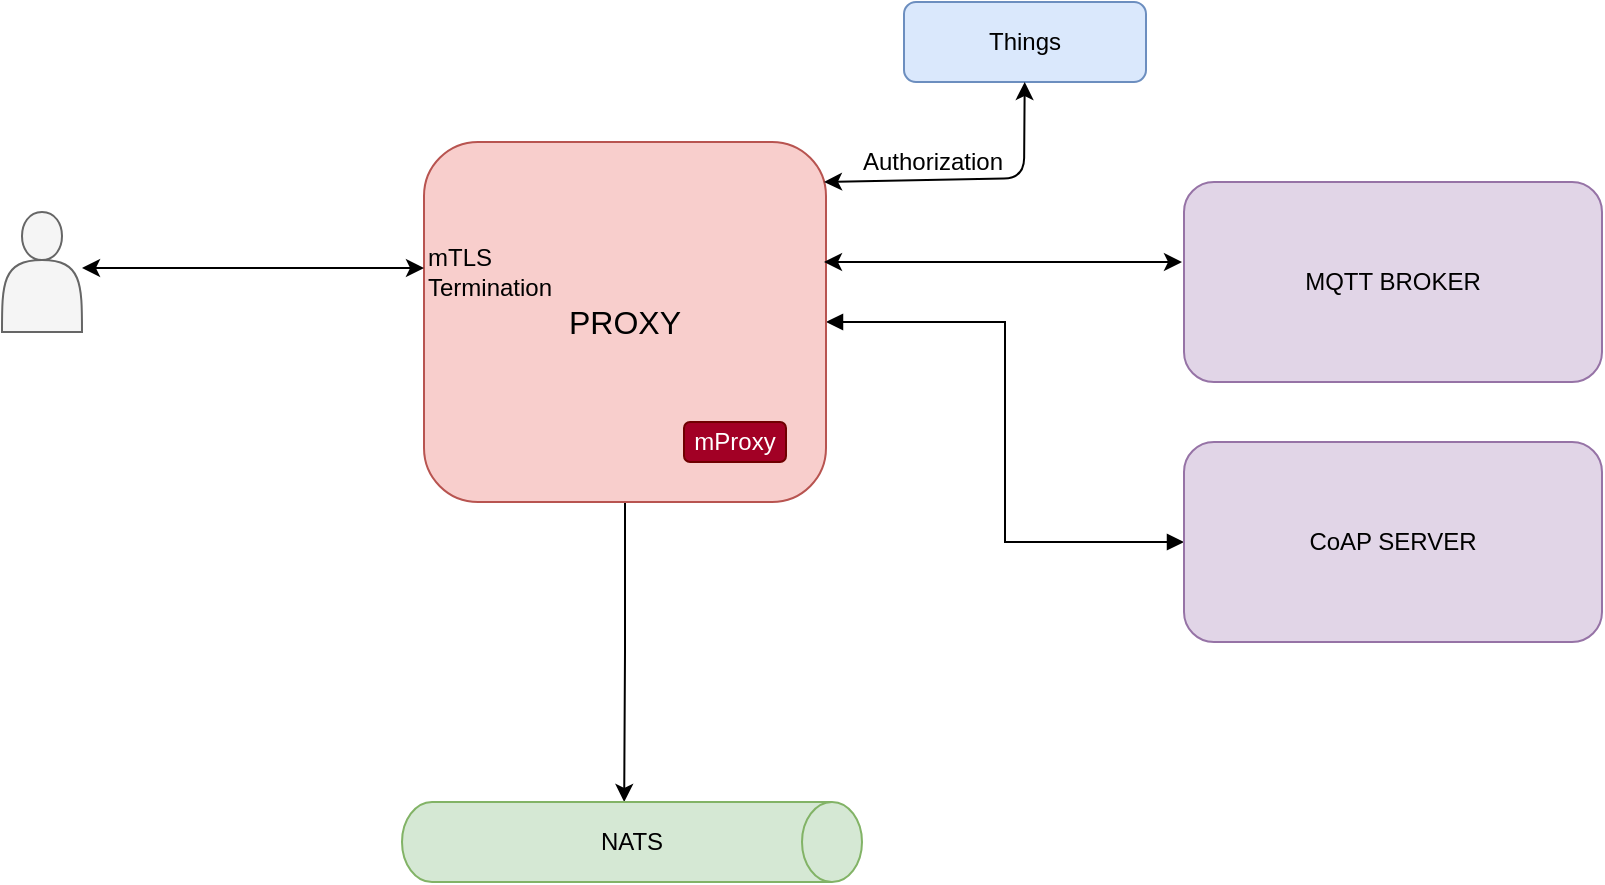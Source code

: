 <mxfile version="13.6.5" type="github">
  <diagram id="C5RBs43oDa-KdzZeNtuy" name="Page-1">
    <mxGraphModel dx="1355" dy="746" grid="1" gridSize="10" guides="1" tooltips="1" connect="1" arrows="1" fold="1" page="1" pageScale="1" pageWidth="1169" pageHeight="827" math="0" shadow="0">
      <root>
        <mxCell id="WIyWlLk6GJQsqaUBKTNV-0" />
        <mxCell id="WIyWlLk6GJQsqaUBKTNV-1" parent="WIyWlLk6GJQsqaUBKTNV-0" />
        <mxCell id="M2IYM9HM1CZZDRGEZR64-4" style="edgeStyle=orthogonalEdgeStyle;rounded=0;orthogonalLoop=1;jettySize=auto;html=1;entryX=0;entryY=0.5;entryDx=0;entryDy=0;startArrow=block;startFill=1;endArrow=block;endFill=1;" edge="1" parent="WIyWlLk6GJQsqaUBKTNV-1" source="WIyWlLk6GJQsqaUBKTNV-3" target="M2IYM9HM1CZZDRGEZR64-1">
          <mxGeometry relative="1" as="geometry" />
        </mxCell>
        <mxCell id="M2IYM9HM1CZZDRGEZR64-5" style="edgeStyle=orthogonalEdgeStyle;rounded=0;orthogonalLoop=1;jettySize=auto;html=1;entryX=0;entryY=0.517;entryDx=0;entryDy=0;entryPerimeter=0;" edge="1" parent="WIyWlLk6GJQsqaUBKTNV-1" source="WIyWlLk6GJQsqaUBKTNV-3" target="zeEc325Slxp-Knw5ex-K-8">
          <mxGeometry relative="1" as="geometry" />
        </mxCell>
        <mxCell id="WIyWlLk6GJQsqaUBKTNV-3" value="&lt;font style=&quot;font-size: 16px&quot;&gt;PROXY&lt;/font&gt;" style="rounded=1;whiteSpace=wrap;html=1;fontSize=12;glass=0;strokeWidth=1;shadow=0;fillColor=#f8cecc;strokeColor=#b85450;" parent="WIyWlLk6GJQsqaUBKTNV-1" vertex="1">
          <mxGeometry x="271" y="70" width="201" height="180" as="geometry" />
        </mxCell>
        <mxCell id="WIyWlLk6GJQsqaUBKTNV-7" value="Things" style="rounded=1;whiteSpace=wrap;html=1;fontSize=12;glass=0;strokeWidth=1;shadow=0;fillColor=#dae8fc;strokeColor=#6c8ebf;" parent="WIyWlLk6GJQsqaUBKTNV-1" vertex="1">
          <mxGeometry x="511" width="121" height="40" as="geometry" />
        </mxCell>
        <mxCell id="zeEc325Slxp-Knw5ex-K-0" value="" style="endArrow=classic;startArrow=classic;html=1;" parent="WIyWlLk6GJQsqaUBKTNV-1" source="WIyWlLk6GJQsqaUBKTNV-7" edge="1">
          <mxGeometry width="50" height="50" relative="1" as="geometry">
            <mxPoint x="581" y="410" as="sourcePoint" />
            <mxPoint x="471" y="90" as="targetPoint" />
            <Array as="points">
              <mxPoint x="571" y="88" />
            </Array>
          </mxGeometry>
        </mxCell>
        <mxCell id="zeEc325Slxp-Knw5ex-K-1" value="mProxy" style="rounded=1;whiteSpace=wrap;html=1;fillColor=#a20025;strokeColor=#6F0000;fontColor=#ffffff;" parent="WIyWlLk6GJQsqaUBKTNV-1" vertex="1">
          <mxGeometry x="401" y="210" width="51" height="20" as="geometry" />
        </mxCell>
        <mxCell id="zeEc325Slxp-Knw5ex-K-2" value="MQTT BROKER" style="rounded=1;whiteSpace=wrap;html=1;align=center;fillColor=#e1d5e7;strokeColor=#9673a6;" parent="WIyWlLk6GJQsqaUBKTNV-1" vertex="1">
          <mxGeometry x="651" y="90" width="209" height="100" as="geometry" />
        </mxCell>
        <mxCell id="zeEc325Slxp-Knw5ex-K-8" value="NATS" style="shape=cylinder2;whiteSpace=wrap;html=1;boundedLbl=1;backgroundOutline=1;size=15;direction=south;fillColor=#d5e8d4;strokeColor=#82b366;" parent="WIyWlLk6GJQsqaUBKTNV-1" vertex="1">
          <mxGeometry x="260" y="400" width="230" height="40" as="geometry" />
        </mxCell>
        <mxCell id="zeEc325Slxp-Knw5ex-K-10" value="" style="endArrow=classic;startArrow=classic;html=1;" parent="WIyWlLk6GJQsqaUBKTNV-1" edge="1">
          <mxGeometry width="50" height="50" relative="1" as="geometry">
            <mxPoint x="471" y="130" as="sourcePoint" />
            <mxPoint x="650" y="130" as="targetPoint" />
          </mxGeometry>
        </mxCell>
        <mxCell id="zeEc325Slxp-Knw5ex-K-19" value="" style="endArrow=classic;startArrow=classic;html=1;" parent="WIyWlLk6GJQsqaUBKTNV-1" edge="1">
          <mxGeometry width="50" height="50" relative="1" as="geometry">
            <mxPoint x="100" y="133" as="sourcePoint" />
            <mxPoint x="271" y="133" as="targetPoint" />
          </mxGeometry>
        </mxCell>
        <mxCell id="zeEc325Slxp-Knw5ex-K-21" value="mTLS&lt;br&gt;Termination" style="text;html=1;strokeColor=none;fillColor=none;align=left;verticalAlign=middle;whiteSpace=wrap;rounded=0;" parent="WIyWlLk6GJQsqaUBKTNV-1" vertex="1">
          <mxGeometry x="271" y="120" width="40" height="30" as="geometry" />
        </mxCell>
        <mxCell id="O-a-SJ8F_HgMR-lHYPED-0" value="Authorization&lt;br&gt;" style="text;html=1;align=center;verticalAlign=middle;resizable=0;points=[];autosize=1;" parent="WIyWlLk6GJQsqaUBKTNV-1" vertex="1">
          <mxGeometry x="480" y="70" width="90" height="20" as="geometry" />
        </mxCell>
        <mxCell id="O-a-SJ8F_HgMR-lHYPED-2" value="" style="shape=actor;whiteSpace=wrap;html=1;align=left;fillColor=#f5f5f5;strokeColor=#666666;fontColor=#333333;" parent="WIyWlLk6GJQsqaUBKTNV-1" vertex="1">
          <mxGeometry x="60" y="105" width="40" height="60" as="geometry" />
        </mxCell>
        <mxCell id="M2IYM9HM1CZZDRGEZR64-1" value="CoAP SERVER" style="rounded=1;whiteSpace=wrap;html=1;align=center;fillColor=#e1d5e7;strokeColor=#9673a6;" vertex="1" parent="WIyWlLk6GJQsqaUBKTNV-1">
          <mxGeometry x="651" y="220" width="209" height="100" as="geometry" />
        </mxCell>
      </root>
    </mxGraphModel>
  </diagram>
</mxfile>
